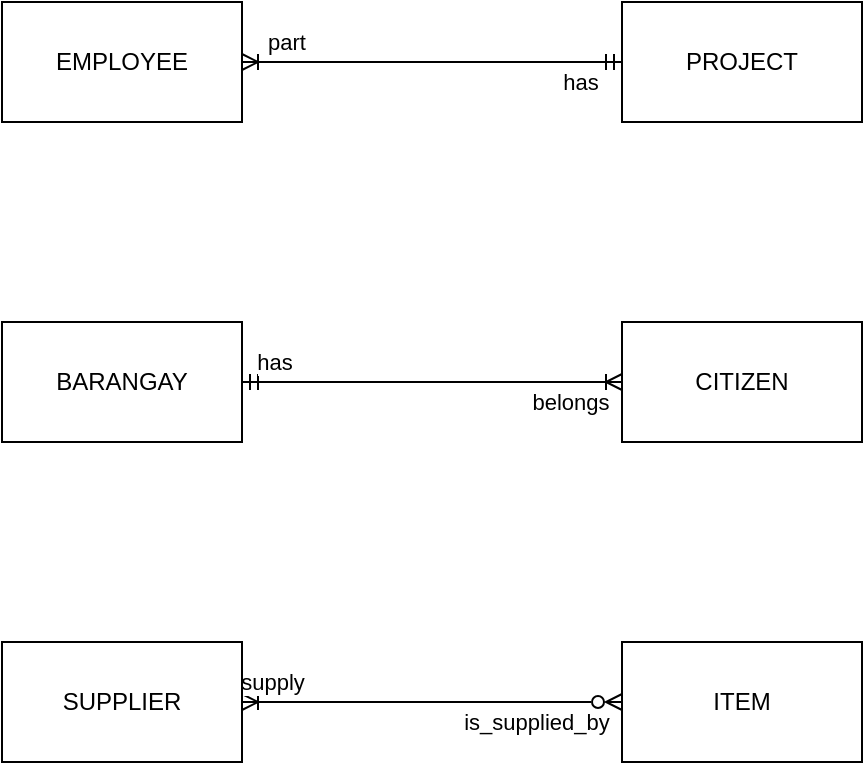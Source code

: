 <mxfile version="20.3.0" type="github"><diagram id="nNDk3eNQ-9JK2wy7S88K" name="Page-1"><mxGraphModel dx="723" dy="413" grid="1" gridSize="10" guides="1" tooltips="1" connect="1" arrows="1" fold="1" page="1" pageScale="1" pageWidth="850" pageHeight="1100" math="0" shadow="0"><root><mxCell id="0"/><mxCell id="1" parent="0"/><mxCell id="uGkNyvJQebjftnd_rt7g-1" value="PROJECT" style="rounded=0;whiteSpace=wrap;html=1;" vertex="1" parent="1"><mxGeometry x="540" y="290" width="120" height="60" as="geometry"/></mxCell><mxCell id="uGkNyvJQebjftnd_rt7g-10" style="edgeStyle=orthogonalEdgeStyle;rounded=0;orthogonalLoop=1;jettySize=auto;html=1;startArrow=ERoneToMany;startFill=0;endArrow=ERmandOne;endFill=0;" edge="1" parent="1" source="uGkNyvJQebjftnd_rt7g-2" target="uGkNyvJQebjftnd_rt7g-1"><mxGeometry relative="1" as="geometry"/></mxCell><mxCell id="uGkNyvJQebjftnd_rt7g-11" value="part" style="edgeLabel;html=1;align=center;verticalAlign=middle;resizable=0;points=[];" vertex="1" connectable="0" parent="uGkNyvJQebjftnd_rt7g-10"><mxGeometry x="-0.771" y="2" relative="1" as="geometry"><mxPoint y="-8" as="offset"/></mxGeometry></mxCell><mxCell id="uGkNyvJQebjftnd_rt7g-12" value="has" style="edgeLabel;html=1;align=center;verticalAlign=middle;resizable=0;points=[];" vertex="1" connectable="0" parent="uGkNyvJQebjftnd_rt7g-10"><mxGeometry x="0.682" y="-3" relative="1" as="geometry"><mxPoint x="9" y="7" as="offset"/></mxGeometry></mxCell><mxCell id="uGkNyvJQebjftnd_rt7g-2" value="EMPLOYEE" style="rounded=0;whiteSpace=wrap;html=1;" vertex="1" parent="1"><mxGeometry x="230" y="290" width="120" height="60" as="geometry"/></mxCell><mxCell id="uGkNyvJQebjftnd_rt7g-15" style="edgeStyle=orthogonalEdgeStyle;rounded=0;orthogonalLoop=1;jettySize=auto;html=1;startArrow=ERmandOne;startFill=0;endArrow=ERoneToMany;endFill=0;" edge="1" parent="1" source="uGkNyvJQebjftnd_rt7g-3" target="uGkNyvJQebjftnd_rt7g-14"><mxGeometry relative="1" as="geometry"><mxPoint x="580" y="480.0" as="targetPoint"/></mxGeometry></mxCell><mxCell id="uGkNyvJQebjftnd_rt7g-17" value="has" style="edgeLabel;html=1;align=center;verticalAlign=middle;resizable=0;points=[];" vertex="1" connectable="0" parent="uGkNyvJQebjftnd_rt7g-15"><mxGeometry x="-0.763" y="3" relative="1" as="geometry"><mxPoint x="-7" y="-7" as="offset"/></mxGeometry></mxCell><mxCell id="uGkNyvJQebjftnd_rt7g-18" value="belongs" style="edgeLabel;html=1;align=center;verticalAlign=middle;resizable=0;points=[];" vertex="1" connectable="0" parent="uGkNyvJQebjftnd_rt7g-15"><mxGeometry x="0.832" y="1" relative="1" as="geometry"><mxPoint x="-10" y="11" as="offset"/></mxGeometry></mxCell><mxCell id="uGkNyvJQebjftnd_rt7g-3" value="BARANGAY" style="rounded=0;whiteSpace=wrap;html=1;" vertex="1" parent="1"><mxGeometry x="230" y="450" width="120" height="60" as="geometry"/></mxCell><mxCell id="uGkNyvJQebjftnd_rt7g-5" style="edgeStyle=orthogonalEdgeStyle;rounded=0;orthogonalLoop=1;jettySize=auto;html=1;endArrow=ERzeroToMany;endFill=0;startArrow=ERoneToMany;startFill=0;" edge="1" parent="1" source="uGkNyvJQebjftnd_rt7g-4" target="uGkNyvJQebjftnd_rt7g-6"><mxGeometry relative="1" as="geometry"><mxPoint x="570" y="640" as="targetPoint"/></mxGeometry></mxCell><mxCell id="uGkNyvJQebjftnd_rt7g-8" value="supply" style="edgeLabel;html=1;align=center;verticalAlign=middle;resizable=0;points=[];" vertex="1" connectable="0" parent="uGkNyvJQebjftnd_rt7g-5"><mxGeometry x="-0.692" y="1" relative="1" as="geometry"><mxPoint x="-15" y="-9" as="offset"/></mxGeometry></mxCell><mxCell id="uGkNyvJQebjftnd_rt7g-9" value="is_supplied_by" style="edgeLabel;html=1;align=center;verticalAlign=middle;resizable=0;points=[];" vertex="1" connectable="0" parent="uGkNyvJQebjftnd_rt7g-5"><mxGeometry x="0.65" y="2" relative="1" as="geometry"><mxPoint x="-10" y="12" as="offset"/></mxGeometry></mxCell><mxCell id="uGkNyvJQebjftnd_rt7g-4" value="SUPPLIER" style="rounded=0;whiteSpace=wrap;html=1;" vertex="1" parent="1"><mxGeometry x="230" y="610" width="120" height="60" as="geometry"/></mxCell><mxCell id="uGkNyvJQebjftnd_rt7g-6" value="ITEM" style="rounded=0;whiteSpace=wrap;html=1;" vertex="1" parent="1"><mxGeometry x="540" y="610" width="120" height="60" as="geometry"/></mxCell><mxCell id="uGkNyvJQebjftnd_rt7g-14" value="CITIZEN" style="rounded=0;whiteSpace=wrap;html=1;" vertex="1" parent="1"><mxGeometry x="540" y="450" width="120" height="60" as="geometry"/></mxCell></root></mxGraphModel></diagram></mxfile>